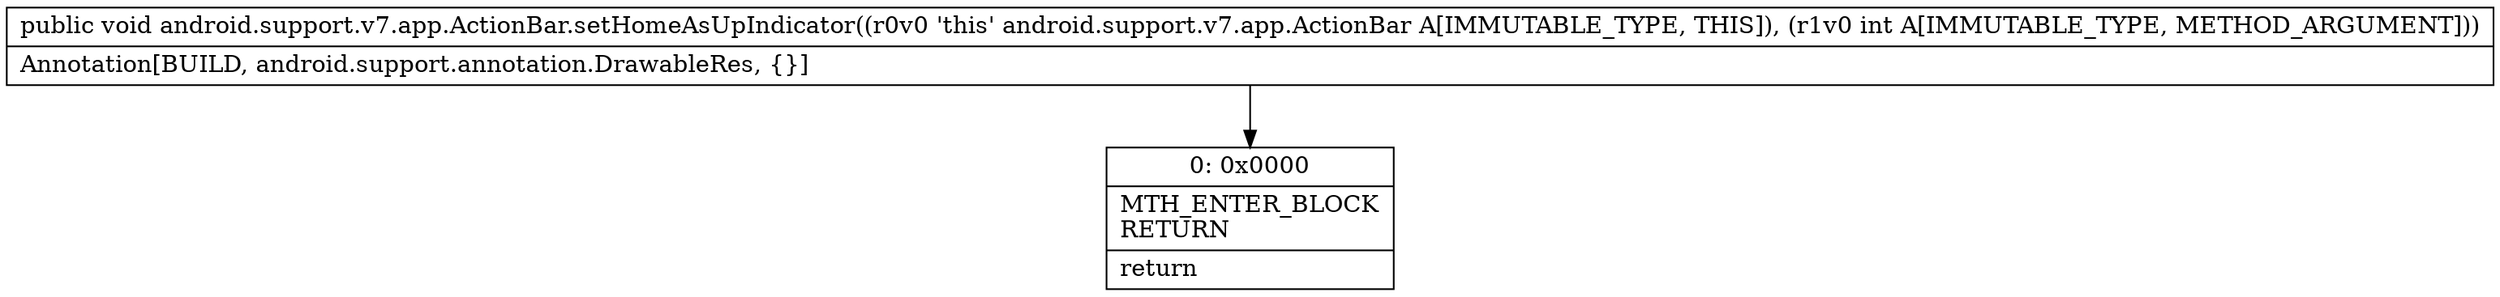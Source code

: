 digraph "CFG forandroid.support.v7.app.ActionBar.setHomeAsUpIndicator(I)V" {
Node_0 [shape=record,label="{0\:\ 0x0000|MTH_ENTER_BLOCK\lRETURN\l|return\l}"];
MethodNode[shape=record,label="{public void android.support.v7.app.ActionBar.setHomeAsUpIndicator((r0v0 'this' android.support.v7.app.ActionBar A[IMMUTABLE_TYPE, THIS]), (r1v0 int A[IMMUTABLE_TYPE, METHOD_ARGUMENT]))  | Annotation[BUILD, android.support.annotation.DrawableRes, \{\}]\l}"];
MethodNode -> Node_0;
}

